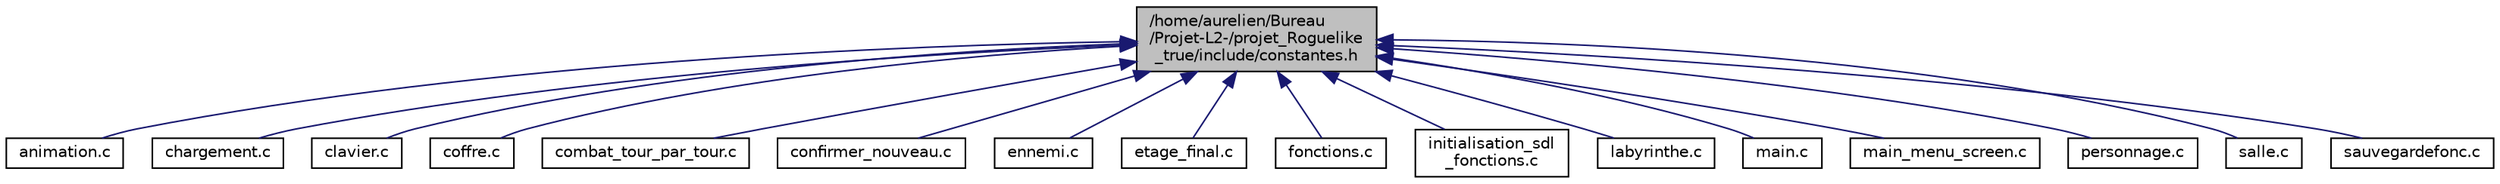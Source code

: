 digraph "/home/aurelien/Bureau/Projet-L2-/projet_Roguelike_true/include/constantes.h"
{
  edge [fontname="Helvetica",fontsize="10",labelfontname="Helvetica",labelfontsize="10"];
  node [fontname="Helvetica",fontsize="10",shape=record];
  Node9 [label="/home/aurelien/Bureau\l/Projet-L2-/projet_Roguelike\l_true/include/constantes.h",height=0.2,width=0.4,color="black", fillcolor="grey75", style="filled", fontcolor="black"];
  Node9 -> Node10 [dir="back",color="midnightblue",fontsize="10",style="solid",fontname="Helvetica"];
  Node10 [label="animation.c",height=0.2,width=0.4,color="black", fillcolor="white", style="filled",URL="$animation_8c.html",tooltip="Gère l&#39;animation de chargement de niveau. "];
  Node9 -> Node11 [dir="back",color="midnightblue",fontsize="10",style="solid",fontname="Helvetica"];
  Node11 [label="chargement.c",height=0.2,width=0.4,color="black", fillcolor="white", style="filled",URL="$chargement_8c.html",tooltip="Gère toute la partie concernant le chargement de partie. "];
  Node9 -> Node12 [dir="back",color="midnightblue",fontsize="10",style="solid",fontname="Helvetica"];
  Node12 [label="clavier.c",height=0.2,width=0.4,color="black", fillcolor="white", style="filled",URL="$clavier_8c.html",tooltip="Gère toute les évènements au clavier. "];
  Node9 -> Node13 [dir="back",color="midnightblue",fontsize="10",style="solid",fontname="Helvetica"];
  Node13 [label="coffre.c",height=0.2,width=0.4,color="black", fillcolor="white", style="filled",URL="$coffre_8c.html",tooltip="permet de gérer animation et drop d&#39;objets des coffres "];
  Node9 -> Node14 [dir="back",color="midnightblue",fontsize="10",style="solid",fontname="Helvetica"];
  Node14 [label="combat_tour_par_tour.c",height=0.2,width=0.4,color="black", fillcolor="white", style="filled",URL="$combat__tour__par__tour_8c.html",tooltip="contient et fait appel a toutes fonctions nécessaires pour le combat "];
  Node9 -> Node15 [dir="back",color="midnightblue",fontsize="10",style="solid",fontname="Helvetica"];
  Node15 [label="confirmer_nouveau.c",height=0.2,width=0.4,color="black", fillcolor="white", style="filled",URL="$confirmer__nouveau_8c.html",tooltip="Gère l&#39;écrasement de la sauvegarde en cas de nouvelle partie. "];
  Node9 -> Node16 [dir="back",color="midnightblue",fontsize="10",style="solid",fontname="Helvetica"];
  Node16 [label="ennemi.c",height=0.2,width=0.4,color="black", fillcolor="white", style="filled",URL="$ennemi_8c.html",tooltip="Permet de gérer les déplacements et animations des ennemis dans le labyrinthe et en combat..."];
  Node9 -> Node17 [dir="back",color="midnightblue",fontsize="10",style="solid",fontname="Helvetica"];
  Node17 [label="etage_final.c",height=0.2,width=0.4,color="black", fillcolor="white", style="filled",URL="$etage__final_8c.html"];
  Node9 -> Node18 [dir="back",color="midnightblue",fontsize="10",style="solid",fontname="Helvetica"];
  Node18 [label="fonctions.c",height=0.2,width=0.4,color="black", fillcolor="white", style="filled",URL="$fonctions_8c.html",tooltip="Fichier référençant toutes les fonctions du système de combat. "];
  Node9 -> Node19 [dir="back",color="midnightblue",fontsize="10",style="solid",fontname="Helvetica"];
  Node19 [label="initialisation_sdl\l_fonctions.c",height=0.2,width=0.4,color="black", fillcolor="white", style="filled",URL="$initialisation__sdl__fonctions_8c.html",tooltip="fonctions de la sdl pour son initialisation, fichier .c "];
  Node9 -> Node20 [dir="back",color="midnightblue",fontsize="10",style="solid",fontname="Helvetica"];
  Node20 [label="labyrinthe.c",height=0.2,width=0.4,color="black", fillcolor="white", style="filled",URL="$labyrinthe_8c.html",tooltip="contient et fait appel a toutes fonctions nécessaires pour la gestion du labyrinthe ..."];
  Node9 -> Node21 [dir="back",color="midnightblue",fontsize="10",style="solid",fontname="Helvetica"];
  Node21 [label="main.c",height=0.2,width=0.4,color="black", fillcolor="white", style="filled",URL="$main_8c.html",tooltip="Le projet de deuxième année de licence, un roguelike/rpg. "];
  Node9 -> Node22 [dir="back",color="midnightblue",fontsize="10",style="solid",fontname="Helvetica"];
  Node22 [label="main_menu_screen.c",height=0.2,width=0.4,color="black", fillcolor="white", style="filled",URL="$main__menu__screen_8c.html",tooltip="Gère toute la partie représentant le menu principal du jeu. "];
  Node9 -> Node23 [dir="back",color="midnightblue",fontsize="10",style="solid",fontname="Helvetica"];
  Node23 [label="personnage.c",height=0.2,width=0.4,color="black", fillcolor="white", style="filled",URL="$personnage_8c.html",tooltip="Gère toute la partie concernant le personnage. "];
  Node9 -> Node24 [dir="back",color="midnightblue",fontsize="10",style="solid",fontname="Helvetica"];
  Node24 [label="salle.c",height=0.2,width=0.4,color="black", fillcolor="white", style="filled",URL="$salle_8c.html",tooltip="Programme qui créé une salle et l&#39;affiche. "];
  Node9 -> Node25 [dir="back",color="midnightblue",fontsize="10",style="solid",fontname="Helvetica"];
  Node25 [label="sauvegardefonc.c",height=0.2,width=0.4,color="black", fillcolor="white", style="filled",URL="$sauvegardefonc_8c.html",tooltip="Fichier qui référence les différentes fonctions de sauvegarde. "];
}
